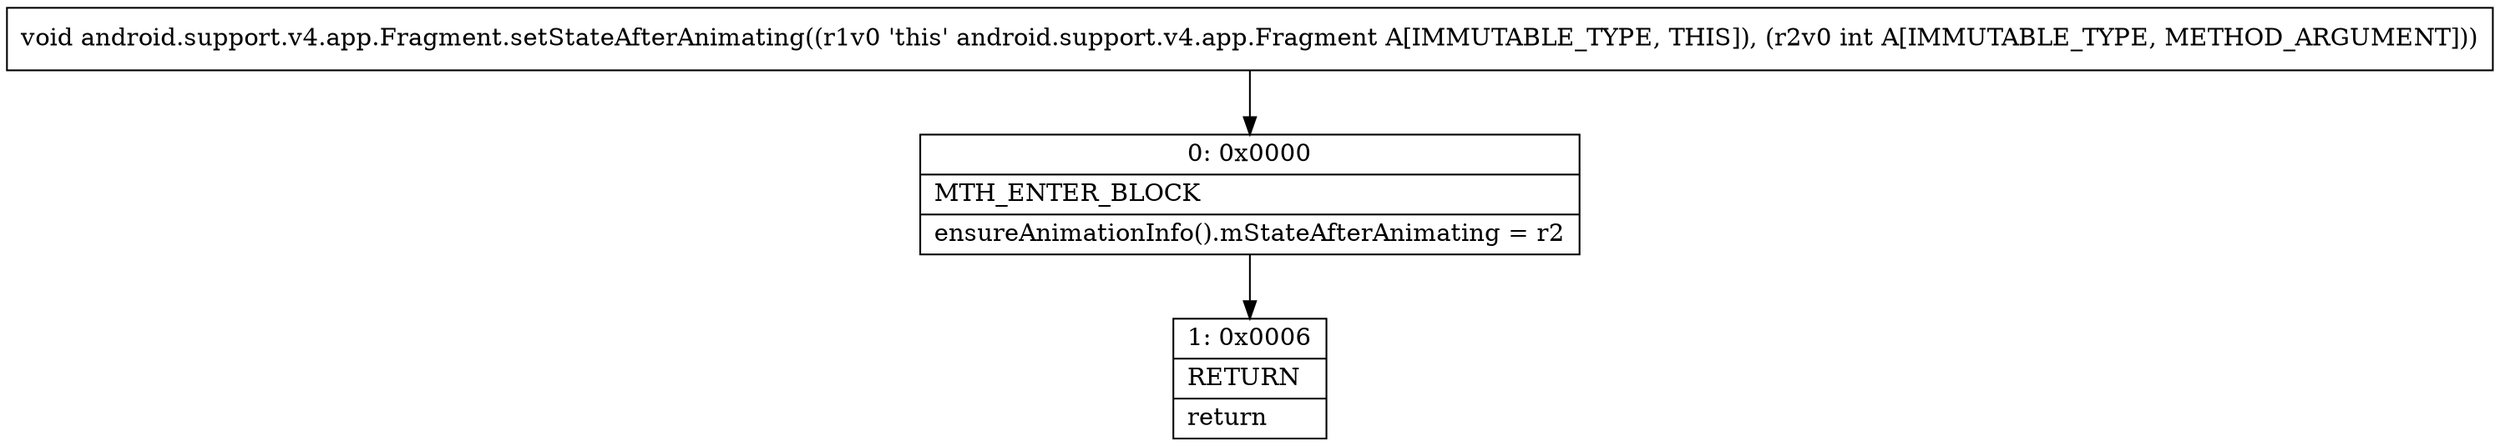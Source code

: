 digraph "CFG forandroid.support.v4.app.Fragment.setStateAfterAnimating(I)V" {
Node_0 [shape=record,label="{0\:\ 0x0000|MTH_ENTER_BLOCK\l|ensureAnimationInfo().mStateAfterAnimating = r2\l}"];
Node_1 [shape=record,label="{1\:\ 0x0006|RETURN\l|return\l}"];
MethodNode[shape=record,label="{void android.support.v4.app.Fragment.setStateAfterAnimating((r1v0 'this' android.support.v4.app.Fragment A[IMMUTABLE_TYPE, THIS]), (r2v0 int A[IMMUTABLE_TYPE, METHOD_ARGUMENT])) }"];
MethodNode -> Node_0;
Node_0 -> Node_1;
}

